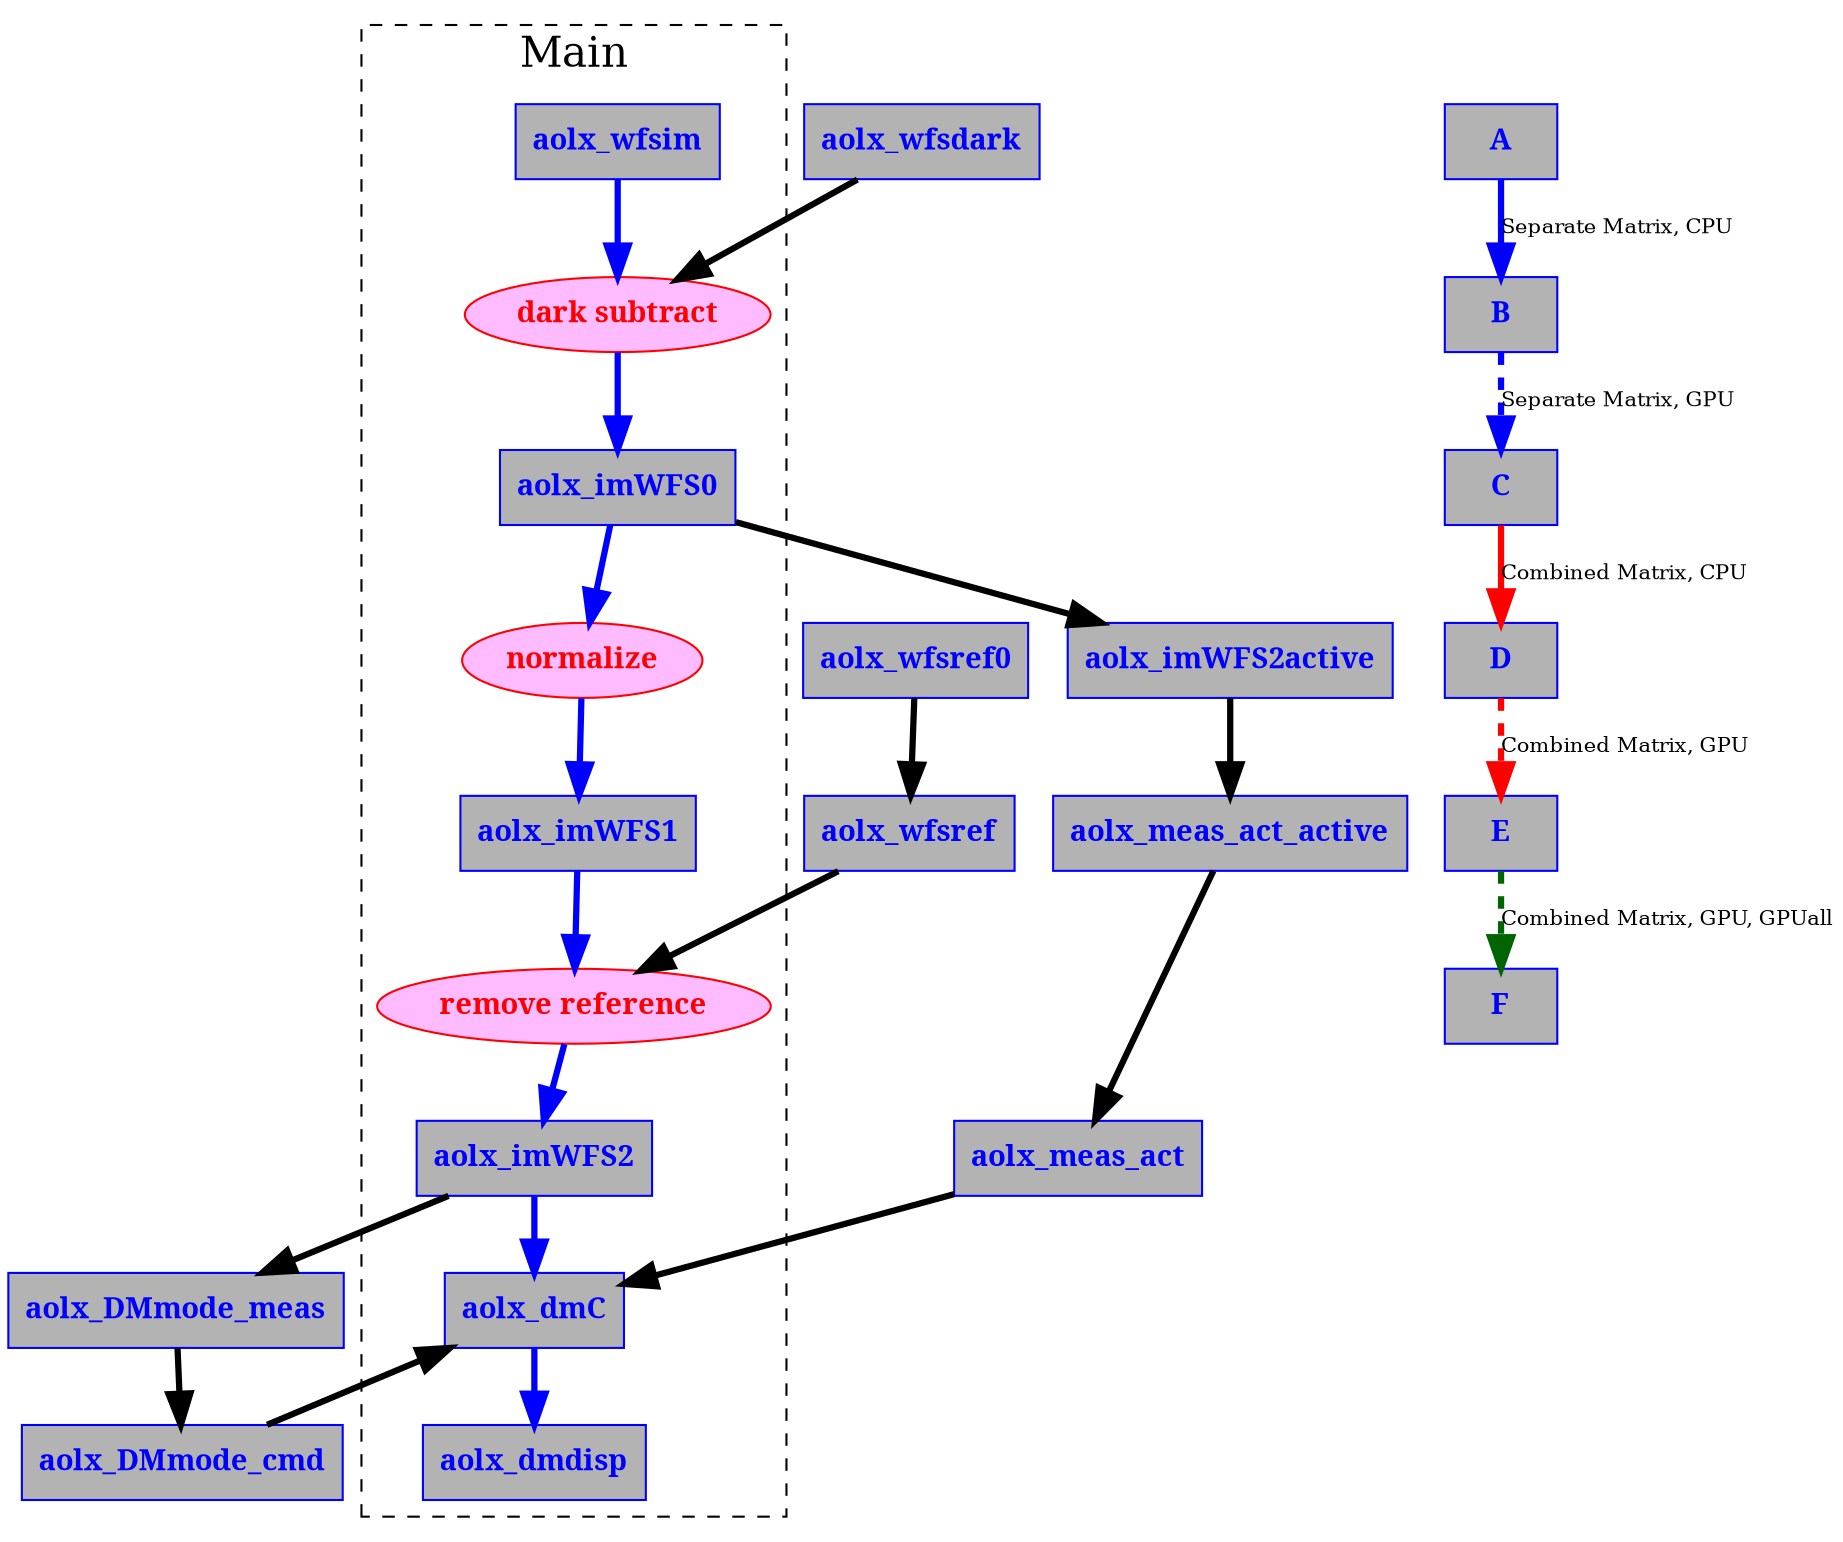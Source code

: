 digraph aosim {
#        size="8,5"
		rankdir="TB"

# shared mem stream nodes
        node [style=filled, fillcolor=grey70, fontcolor=blue, fontname="bold", shape = box, color = blue];
        "aolx_wfsim";
        "aolx_imWFS0";
        "aolx_imWFS1";
        "aolx_imWFS2";
        "aolx_imWFS2active";
        "aolx_meas_act_active";
        "aolx_meas_act";
        "aolx_DMmode_meas";
        "aolx_DMmode_cmd";
		"aolx_wfsdark";
		"aolx_wfsref";
		"aolx_wfsref0";
		"aolx_dmC";
		"aolx_dmdisp";
		"A";
		"B";
		"C";
		"D";
		"E";
		"F";





# images
		node [style=filled, fillcolor=grey90, fontcolor=black, fontname="bold", shape = box, color = black];


# processess / operations
        node [style=filled, fillcolor=plum1, fontcolor=red, fontname="bold", shape=ellipse, color=red];
		"dark subtract";
		"normalize";
		"remove reference";






# CMmode = 0 (separate matrices), CPU
edge[arrowhead=normal, arrowtail=none, arrowsize=1.5, style=solid, penwidth=3, color=blue, fontsize=10, fontcolor=black]
	"A" -> "B" [label="Separate Matrix, CPU"];

subgraph cluster1 {
    fontsize = 20;
    label = "Main";
    rank=same;
    "aolx_wfsim" -> "dark subtract";
    "dark subtract" -> "aolx_imWFS0";
    "aolx_imWFS0" -> "normalize";
    "normalize" -> "aolx_imWFS1";
    "aolx_imWFS1" -> "remove reference";
    "remove reference"-> "aolx_imWFS2";
     "aolx_imWFS2" -> "aolx_dmC";
     "aolx_dmC" -> "aolx_dmdisp";
    style = "dashed";
  }



#
edge[arrowhead=normal, arrowtail=none, arrowsize=1.5, color=black, fontsize=10, fontcolor=black]
	"aolx_wfsref0" -> "aolx_wfsref";
	"aolx_wfsref" -> "remove reference";
	"aolx_wfsdark" -> "dark subtract";
	"aolx_imWFS0" -> "aolx_imWFS2active" -> "aolx_meas_act_active" -> "aolx_meas_act" -> "aolx_dmC";
	"aolx_imWFS2" -> "aolx_DMmode_meas" -> "aolx_DMmode_cmd" -> "aolx_dmC";




# CMmode = 0 (combined matrix), GPU
edge[arrowhead=normal, arrowtail=none, arrowsize=1.5, style=dashed, penwidth=3, color=blue, fontsize=10, fontcolor=black]

	"B" -> "C" [label="Separate Matrix, GPU"];




# CMmode = 1 (combined matrix), CPU
edge[arrowhead=normal, arrowtail=none, arrowsize=1.5, style=solid, penwidth=3, color=red, fontsize=10, fontcolor=black]

	"C" -> "D" [label="Combined Matrix, CPU"];



# CMmode = 1 (combined matrix), GPU
edge[arrowhead=normal, arrowtail=none, arrowsize=1.5, style=dashed, penwidth=3, color=red, fontsize=10, fontcolor=black]

	"D" -> "E" [label="Combined Matrix, GPU"];


# CMmode = 1 (combined matrix), GPU, GPUall
edge[arrowhead=normal, arrowtail=none, arrowsize=1.5, style=dashed, penwidth=3, color=darkgreen, fontsize=10, fontcolor=black]

	"E" -> "F" [label="Combined Matrix, GPU, GPUall"];




}
